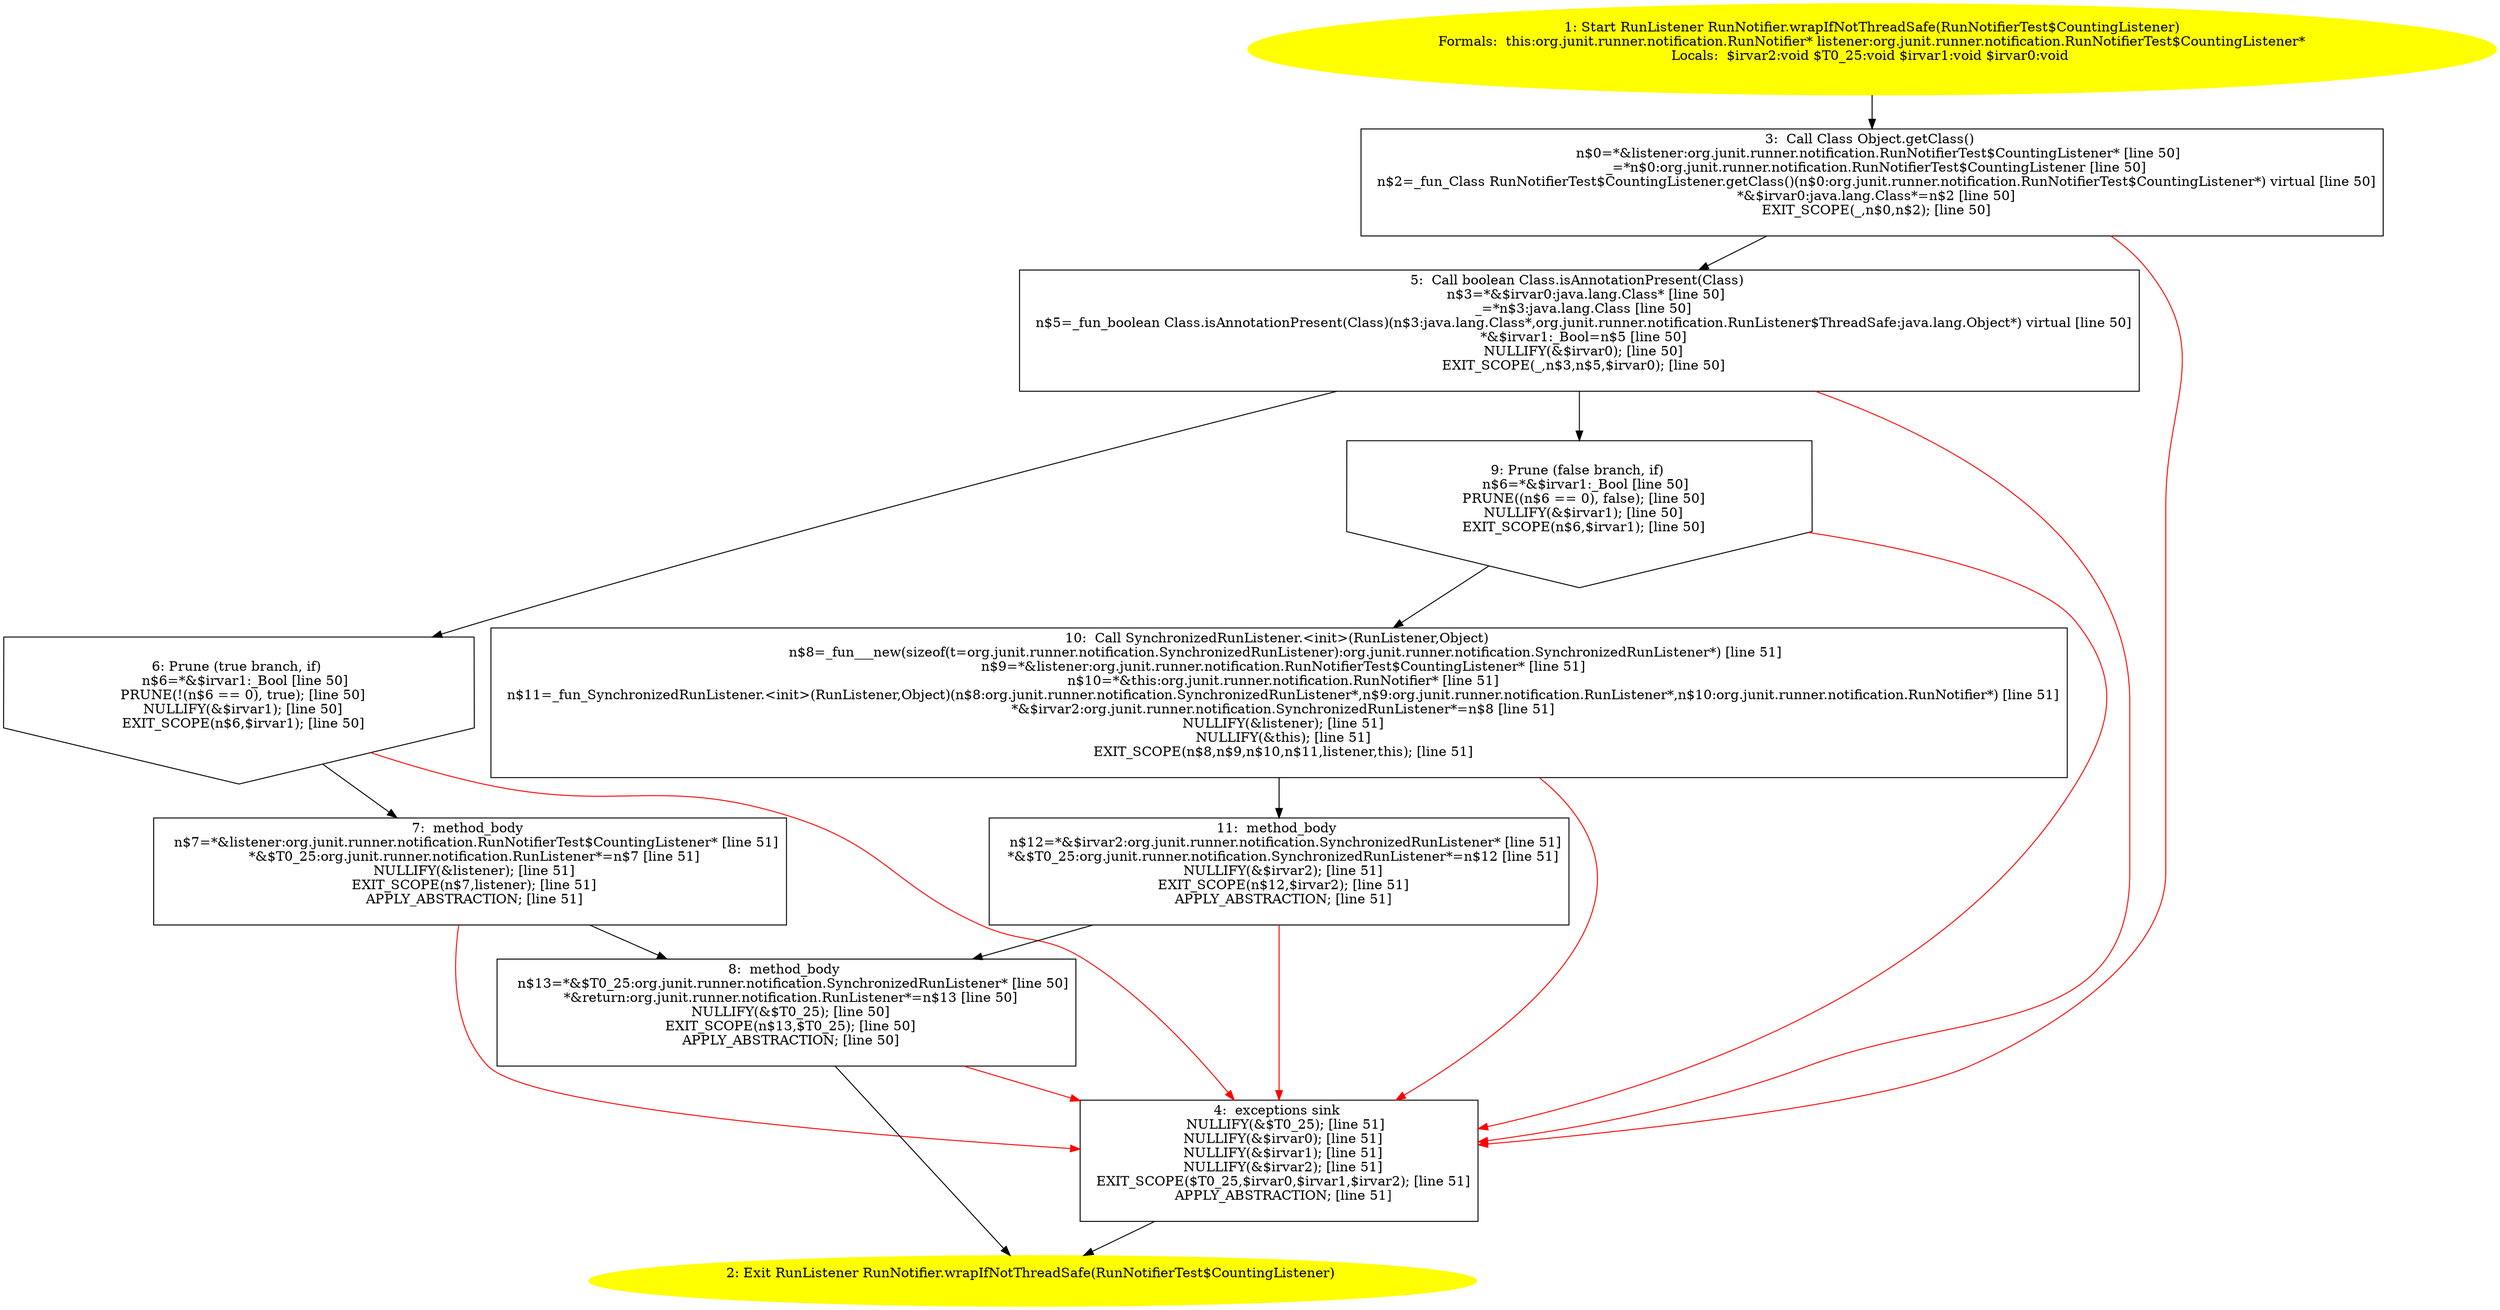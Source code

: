 /* @generated */
digraph cfg {
"org.junit.runner.notification.RunNotifier.wrapIfNotThreadSafe(org.junit.runner.notification.RunNotif.a9b7911ecfbbd0fcb8450179715c3a6a_1" [label="1: Start RunListener RunNotifier.wrapIfNotThreadSafe(RunNotifierTest$CountingListener)\nFormals:  this:org.junit.runner.notification.RunNotifier* listener:org.junit.runner.notification.RunNotifierTest$CountingListener*\nLocals:  $irvar2:void $T0_25:void $irvar1:void $irvar0:void \n  " color=yellow style=filled]
	

	 "org.junit.runner.notification.RunNotifier.wrapIfNotThreadSafe(org.junit.runner.notification.RunNotif.a9b7911ecfbbd0fcb8450179715c3a6a_1" -> "org.junit.runner.notification.RunNotifier.wrapIfNotThreadSafe(org.junit.runner.notification.RunNotif.a9b7911ecfbbd0fcb8450179715c3a6a_3" ;
"org.junit.runner.notification.RunNotifier.wrapIfNotThreadSafe(org.junit.runner.notification.RunNotif.a9b7911ecfbbd0fcb8450179715c3a6a_2" [label="2: Exit RunListener RunNotifier.wrapIfNotThreadSafe(RunNotifierTest$CountingListener) \n  " color=yellow style=filled]
	

"org.junit.runner.notification.RunNotifier.wrapIfNotThreadSafe(org.junit.runner.notification.RunNotif.a9b7911ecfbbd0fcb8450179715c3a6a_3" [label="3:  Call Class Object.getClass() \n   n$0=*&listener:org.junit.runner.notification.RunNotifierTest$CountingListener* [line 50]\n  _=*n$0:org.junit.runner.notification.RunNotifierTest$CountingListener [line 50]\n  n$2=_fun_Class RunNotifierTest$CountingListener.getClass()(n$0:org.junit.runner.notification.RunNotifierTest$CountingListener*) virtual [line 50]\n  *&$irvar0:java.lang.Class*=n$2 [line 50]\n  EXIT_SCOPE(_,n$0,n$2); [line 50]\n " shape="box"]
	

	 "org.junit.runner.notification.RunNotifier.wrapIfNotThreadSafe(org.junit.runner.notification.RunNotif.a9b7911ecfbbd0fcb8450179715c3a6a_3" -> "org.junit.runner.notification.RunNotifier.wrapIfNotThreadSafe(org.junit.runner.notification.RunNotif.a9b7911ecfbbd0fcb8450179715c3a6a_5" ;
	 "org.junit.runner.notification.RunNotifier.wrapIfNotThreadSafe(org.junit.runner.notification.RunNotif.a9b7911ecfbbd0fcb8450179715c3a6a_3" -> "org.junit.runner.notification.RunNotifier.wrapIfNotThreadSafe(org.junit.runner.notification.RunNotif.a9b7911ecfbbd0fcb8450179715c3a6a_4" [color="red" ];
"org.junit.runner.notification.RunNotifier.wrapIfNotThreadSafe(org.junit.runner.notification.RunNotif.a9b7911ecfbbd0fcb8450179715c3a6a_4" [label="4:  exceptions sink \n   NULLIFY(&$T0_25); [line 51]\n  NULLIFY(&$irvar0); [line 51]\n  NULLIFY(&$irvar1); [line 51]\n  NULLIFY(&$irvar2); [line 51]\n  EXIT_SCOPE($T0_25,$irvar0,$irvar1,$irvar2); [line 51]\n  APPLY_ABSTRACTION; [line 51]\n " shape="box"]
	

	 "org.junit.runner.notification.RunNotifier.wrapIfNotThreadSafe(org.junit.runner.notification.RunNotif.a9b7911ecfbbd0fcb8450179715c3a6a_4" -> "org.junit.runner.notification.RunNotifier.wrapIfNotThreadSafe(org.junit.runner.notification.RunNotif.a9b7911ecfbbd0fcb8450179715c3a6a_2" ;
"org.junit.runner.notification.RunNotifier.wrapIfNotThreadSafe(org.junit.runner.notification.RunNotif.a9b7911ecfbbd0fcb8450179715c3a6a_5" [label="5:  Call boolean Class.isAnnotationPresent(Class) \n   n$3=*&$irvar0:java.lang.Class* [line 50]\n  _=*n$3:java.lang.Class [line 50]\n  n$5=_fun_boolean Class.isAnnotationPresent(Class)(n$3:java.lang.Class*,org.junit.runner.notification.RunListener$ThreadSafe:java.lang.Object*) virtual [line 50]\n  *&$irvar1:_Bool=n$5 [line 50]\n  NULLIFY(&$irvar0); [line 50]\n  EXIT_SCOPE(_,n$3,n$5,$irvar0); [line 50]\n " shape="box"]
	

	 "org.junit.runner.notification.RunNotifier.wrapIfNotThreadSafe(org.junit.runner.notification.RunNotif.a9b7911ecfbbd0fcb8450179715c3a6a_5" -> "org.junit.runner.notification.RunNotifier.wrapIfNotThreadSafe(org.junit.runner.notification.RunNotif.a9b7911ecfbbd0fcb8450179715c3a6a_6" ;
	 "org.junit.runner.notification.RunNotifier.wrapIfNotThreadSafe(org.junit.runner.notification.RunNotif.a9b7911ecfbbd0fcb8450179715c3a6a_5" -> "org.junit.runner.notification.RunNotifier.wrapIfNotThreadSafe(org.junit.runner.notification.RunNotif.a9b7911ecfbbd0fcb8450179715c3a6a_9" ;
	 "org.junit.runner.notification.RunNotifier.wrapIfNotThreadSafe(org.junit.runner.notification.RunNotif.a9b7911ecfbbd0fcb8450179715c3a6a_5" -> "org.junit.runner.notification.RunNotifier.wrapIfNotThreadSafe(org.junit.runner.notification.RunNotif.a9b7911ecfbbd0fcb8450179715c3a6a_4" [color="red" ];
"org.junit.runner.notification.RunNotifier.wrapIfNotThreadSafe(org.junit.runner.notification.RunNotif.a9b7911ecfbbd0fcb8450179715c3a6a_6" [label="6: Prune (true branch, if) \n   n$6=*&$irvar1:_Bool [line 50]\n  PRUNE(!(n$6 == 0), true); [line 50]\n  NULLIFY(&$irvar1); [line 50]\n  EXIT_SCOPE(n$6,$irvar1); [line 50]\n " shape="invhouse"]
	

	 "org.junit.runner.notification.RunNotifier.wrapIfNotThreadSafe(org.junit.runner.notification.RunNotif.a9b7911ecfbbd0fcb8450179715c3a6a_6" -> "org.junit.runner.notification.RunNotifier.wrapIfNotThreadSafe(org.junit.runner.notification.RunNotif.a9b7911ecfbbd0fcb8450179715c3a6a_7" ;
	 "org.junit.runner.notification.RunNotifier.wrapIfNotThreadSafe(org.junit.runner.notification.RunNotif.a9b7911ecfbbd0fcb8450179715c3a6a_6" -> "org.junit.runner.notification.RunNotifier.wrapIfNotThreadSafe(org.junit.runner.notification.RunNotif.a9b7911ecfbbd0fcb8450179715c3a6a_4" [color="red" ];
"org.junit.runner.notification.RunNotifier.wrapIfNotThreadSafe(org.junit.runner.notification.RunNotif.a9b7911ecfbbd0fcb8450179715c3a6a_7" [label="7:  method_body \n   n$7=*&listener:org.junit.runner.notification.RunNotifierTest$CountingListener* [line 51]\n  *&$T0_25:org.junit.runner.notification.RunListener*=n$7 [line 51]\n  NULLIFY(&listener); [line 51]\n  EXIT_SCOPE(n$7,listener); [line 51]\n  APPLY_ABSTRACTION; [line 51]\n " shape="box"]
	

	 "org.junit.runner.notification.RunNotifier.wrapIfNotThreadSafe(org.junit.runner.notification.RunNotif.a9b7911ecfbbd0fcb8450179715c3a6a_7" -> "org.junit.runner.notification.RunNotifier.wrapIfNotThreadSafe(org.junit.runner.notification.RunNotif.a9b7911ecfbbd0fcb8450179715c3a6a_8" ;
	 "org.junit.runner.notification.RunNotifier.wrapIfNotThreadSafe(org.junit.runner.notification.RunNotif.a9b7911ecfbbd0fcb8450179715c3a6a_7" -> "org.junit.runner.notification.RunNotifier.wrapIfNotThreadSafe(org.junit.runner.notification.RunNotif.a9b7911ecfbbd0fcb8450179715c3a6a_4" [color="red" ];
"org.junit.runner.notification.RunNotifier.wrapIfNotThreadSafe(org.junit.runner.notification.RunNotif.a9b7911ecfbbd0fcb8450179715c3a6a_8" [label="8:  method_body \n   n$13=*&$T0_25:org.junit.runner.notification.SynchronizedRunListener* [line 50]\n  *&return:org.junit.runner.notification.RunListener*=n$13 [line 50]\n  NULLIFY(&$T0_25); [line 50]\n  EXIT_SCOPE(n$13,$T0_25); [line 50]\n  APPLY_ABSTRACTION; [line 50]\n " shape="box"]
	

	 "org.junit.runner.notification.RunNotifier.wrapIfNotThreadSafe(org.junit.runner.notification.RunNotif.a9b7911ecfbbd0fcb8450179715c3a6a_8" -> "org.junit.runner.notification.RunNotifier.wrapIfNotThreadSafe(org.junit.runner.notification.RunNotif.a9b7911ecfbbd0fcb8450179715c3a6a_2" ;
	 "org.junit.runner.notification.RunNotifier.wrapIfNotThreadSafe(org.junit.runner.notification.RunNotif.a9b7911ecfbbd0fcb8450179715c3a6a_8" -> "org.junit.runner.notification.RunNotifier.wrapIfNotThreadSafe(org.junit.runner.notification.RunNotif.a9b7911ecfbbd0fcb8450179715c3a6a_4" [color="red" ];
"org.junit.runner.notification.RunNotifier.wrapIfNotThreadSafe(org.junit.runner.notification.RunNotif.a9b7911ecfbbd0fcb8450179715c3a6a_9" [label="9: Prune (false branch, if) \n   n$6=*&$irvar1:_Bool [line 50]\n  PRUNE((n$6 == 0), false); [line 50]\n  NULLIFY(&$irvar1); [line 50]\n  EXIT_SCOPE(n$6,$irvar1); [line 50]\n " shape="invhouse"]
	

	 "org.junit.runner.notification.RunNotifier.wrapIfNotThreadSafe(org.junit.runner.notification.RunNotif.a9b7911ecfbbd0fcb8450179715c3a6a_9" -> "org.junit.runner.notification.RunNotifier.wrapIfNotThreadSafe(org.junit.runner.notification.RunNotif.a9b7911ecfbbd0fcb8450179715c3a6a_10" ;
	 "org.junit.runner.notification.RunNotifier.wrapIfNotThreadSafe(org.junit.runner.notification.RunNotif.a9b7911ecfbbd0fcb8450179715c3a6a_9" -> "org.junit.runner.notification.RunNotifier.wrapIfNotThreadSafe(org.junit.runner.notification.RunNotif.a9b7911ecfbbd0fcb8450179715c3a6a_4" [color="red" ];
"org.junit.runner.notification.RunNotifier.wrapIfNotThreadSafe(org.junit.runner.notification.RunNotif.a9b7911ecfbbd0fcb8450179715c3a6a_10" [label="10:  Call SynchronizedRunListener.<init>(RunListener,Object) \n   n$8=_fun___new(sizeof(t=org.junit.runner.notification.SynchronizedRunListener):org.junit.runner.notification.SynchronizedRunListener*) [line 51]\n  n$9=*&listener:org.junit.runner.notification.RunNotifierTest$CountingListener* [line 51]\n  n$10=*&this:org.junit.runner.notification.RunNotifier* [line 51]\n  n$11=_fun_SynchronizedRunListener.<init>(RunListener,Object)(n$8:org.junit.runner.notification.SynchronizedRunListener*,n$9:org.junit.runner.notification.RunListener*,n$10:org.junit.runner.notification.RunNotifier*) [line 51]\n  *&$irvar2:org.junit.runner.notification.SynchronizedRunListener*=n$8 [line 51]\n  NULLIFY(&listener); [line 51]\n  NULLIFY(&this); [line 51]\n  EXIT_SCOPE(n$8,n$9,n$10,n$11,listener,this); [line 51]\n " shape="box"]
	

	 "org.junit.runner.notification.RunNotifier.wrapIfNotThreadSafe(org.junit.runner.notification.RunNotif.a9b7911ecfbbd0fcb8450179715c3a6a_10" -> "org.junit.runner.notification.RunNotifier.wrapIfNotThreadSafe(org.junit.runner.notification.RunNotif.a9b7911ecfbbd0fcb8450179715c3a6a_11" ;
	 "org.junit.runner.notification.RunNotifier.wrapIfNotThreadSafe(org.junit.runner.notification.RunNotif.a9b7911ecfbbd0fcb8450179715c3a6a_10" -> "org.junit.runner.notification.RunNotifier.wrapIfNotThreadSafe(org.junit.runner.notification.RunNotif.a9b7911ecfbbd0fcb8450179715c3a6a_4" [color="red" ];
"org.junit.runner.notification.RunNotifier.wrapIfNotThreadSafe(org.junit.runner.notification.RunNotif.a9b7911ecfbbd0fcb8450179715c3a6a_11" [label="11:  method_body \n   n$12=*&$irvar2:org.junit.runner.notification.SynchronizedRunListener* [line 51]\n  *&$T0_25:org.junit.runner.notification.SynchronizedRunListener*=n$12 [line 51]\n  NULLIFY(&$irvar2); [line 51]\n  EXIT_SCOPE(n$12,$irvar2); [line 51]\n  APPLY_ABSTRACTION; [line 51]\n " shape="box"]
	

	 "org.junit.runner.notification.RunNotifier.wrapIfNotThreadSafe(org.junit.runner.notification.RunNotif.a9b7911ecfbbd0fcb8450179715c3a6a_11" -> "org.junit.runner.notification.RunNotifier.wrapIfNotThreadSafe(org.junit.runner.notification.RunNotif.a9b7911ecfbbd0fcb8450179715c3a6a_8" ;
	 "org.junit.runner.notification.RunNotifier.wrapIfNotThreadSafe(org.junit.runner.notification.RunNotif.a9b7911ecfbbd0fcb8450179715c3a6a_11" -> "org.junit.runner.notification.RunNotifier.wrapIfNotThreadSafe(org.junit.runner.notification.RunNotif.a9b7911ecfbbd0fcb8450179715c3a6a_4" [color="red" ];
}
